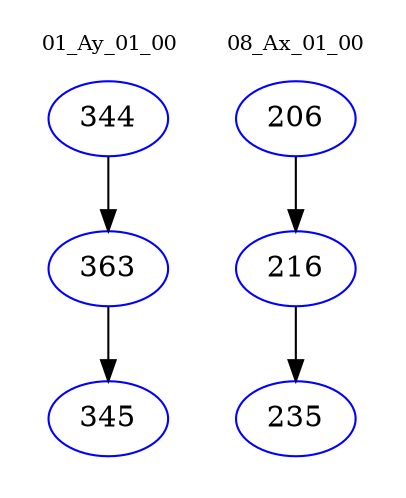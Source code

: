 digraph{
subgraph cluster_0 {
color = white
label = "01_Ay_01_00";
fontsize=10;
T0_344 [label="344", color="blue"]
T0_344 -> T0_363 [color="black"]
T0_363 [label="363", color="blue"]
T0_363 -> T0_345 [color="black"]
T0_345 [label="345", color="blue"]
}
subgraph cluster_1 {
color = white
label = "08_Ax_01_00";
fontsize=10;
T1_206 [label="206", color="blue"]
T1_206 -> T1_216 [color="black"]
T1_216 [label="216", color="blue"]
T1_216 -> T1_235 [color="black"]
T1_235 [label="235", color="blue"]
}
}
